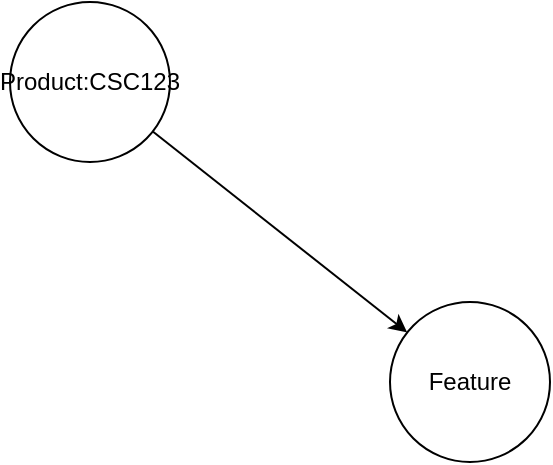 <mxfile>
    <diagram id="cmzH96de4Q44Zz1M9plq" name="Page-1">
        <mxGraphModel dx="826" dy="683" grid="1" gridSize="10" guides="1" tooltips="1" connect="1" arrows="1" fold="1" page="1" pageScale="1" pageWidth="827" pageHeight="1169" math="0" shadow="0">
            <root>
                <mxCell id="0"/>
                <mxCell id="1" parent="0"/>
                <mxCell id="5" style="edgeStyle=none;html=1;" edge="1" parent="1" source="3" target="4">
                    <mxGeometry relative="1" as="geometry"/>
                </mxCell>
                <mxCell id="3" value="Product:CSC123" style="ellipse;whiteSpace=wrap;html=1;aspect=fixed;" vertex="1" parent="1">
                    <mxGeometry x="250" y="120" width="80" height="80" as="geometry"/>
                </mxCell>
                <mxCell id="4" value="Feature" style="ellipse;whiteSpace=wrap;html=1;aspect=fixed;" vertex="1" parent="1">
                    <mxGeometry x="440" y="270" width="80" height="80" as="geometry"/>
                </mxCell>
            </root>
        </mxGraphModel>
    </diagram>
</mxfile>